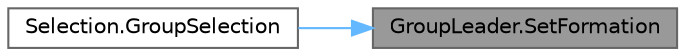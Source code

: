 digraph "GroupLeader.SetFormation"
{
 // LATEX_PDF_SIZE
  bgcolor="transparent";
  edge [fontname=Helvetica,fontsize=10,labelfontname=Helvetica,labelfontsize=10];
  node [fontname=Helvetica,fontsize=10,shape=box,height=0.2,width=0.4];
  rankdir="RL";
  Node1 [label="GroupLeader.SetFormation",height=0.2,width=0.4,color="gray40", fillcolor="grey60", style="filled", fontcolor="black",tooltip=" "];
  Node1 -> Node2 [dir="back",color="steelblue1",style="solid"];
  Node2 [label="Selection.GroupSelection",height=0.2,width=0.4,color="grey40", fillcolor="white", style="filled",URL="$class_selection.html#a1fd845df495405452cda91ff8cea543d",tooltip=" "];
}
